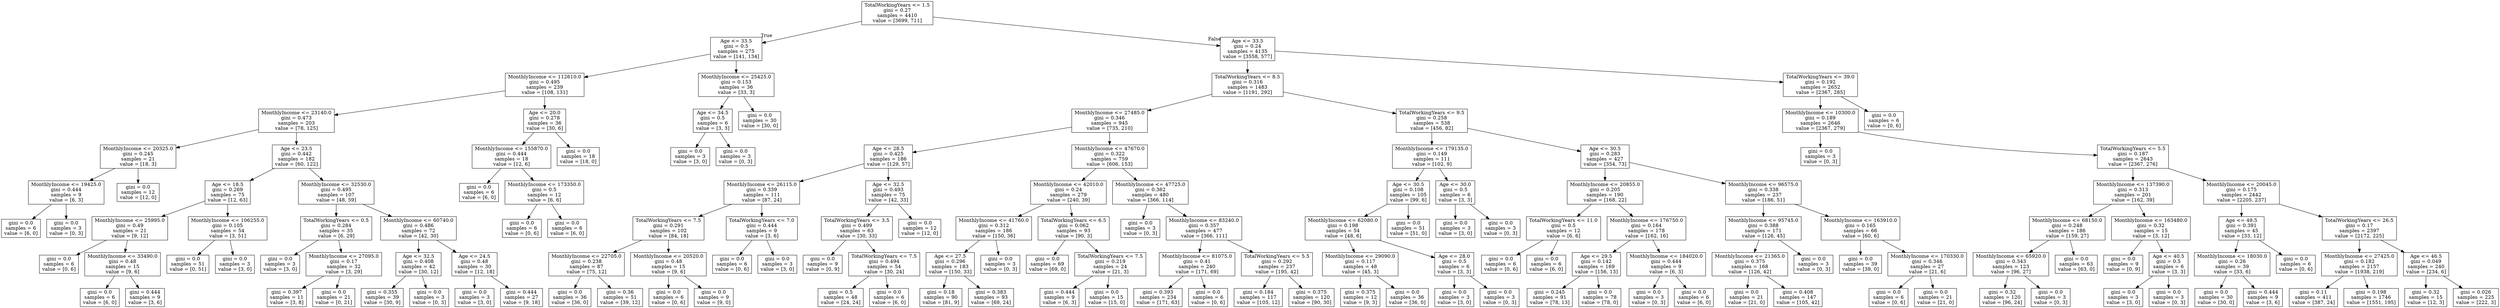 digraph Tree {
node [shape=box] ;
0 [label="TotalWorkingYears <= 1.5\ngini = 0.27\nsamples = 4410\nvalue = [3699, 711]"] ;
1 [label="Age <= 33.5\ngini = 0.5\nsamples = 275\nvalue = [141, 134]"] ;
0 -> 1 [labeldistance=2.5, labelangle=45, headlabel="True"] ;
2 [label="MonthlyIncome <= 112610.0\ngini = 0.495\nsamples = 239\nvalue = [108, 131]"] ;
1 -> 2 ;
3 [label="MonthlyIncome <= 23140.0\ngini = 0.473\nsamples = 203\nvalue = [78, 125]"] ;
2 -> 3 ;
4 [label="MonthlyIncome <= 20325.0\ngini = 0.245\nsamples = 21\nvalue = [18, 3]"] ;
3 -> 4 ;
5 [label="MonthlyIncome <= 19425.0\ngini = 0.444\nsamples = 9\nvalue = [6, 3]"] ;
4 -> 5 ;
6 [label="gini = 0.0\nsamples = 6\nvalue = [6, 0]"] ;
5 -> 6 ;
7 [label="gini = 0.0\nsamples = 3\nvalue = [0, 3]"] ;
5 -> 7 ;
8 [label="gini = 0.0\nsamples = 12\nvalue = [12, 0]"] ;
4 -> 8 ;
9 [label="Age <= 23.5\ngini = 0.442\nsamples = 182\nvalue = [60, 122]"] ;
3 -> 9 ;
10 [label="Age <= 18.5\ngini = 0.269\nsamples = 75\nvalue = [12, 63]"] ;
9 -> 10 ;
11 [label="MonthlyIncome <= 25995.0\ngini = 0.49\nsamples = 21\nvalue = [9, 12]"] ;
10 -> 11 ;
12 [label="gini = 0.0\nsamples = 6\nvalue = [0, 6]"] ;
11 -> 12 ;
13 [label="MonthlyIncome <= 33490.0\ngini = 0.48\nsamples = 15\nvalue = [9, 6]"] ;
11 -> 13 ;
14 [label="gini = 0.0\nsamples = 6\nvalue = [6, 0]"] ;
13 -> 14 ;
15 [label="gini = 0.444\nsamples = 9\nvalue = [3, 6]"] ;
13 -> 15 ;
16 [label="MonthlyIncome <= 106255.0\ngini = 0.105\nsamples = 54\nvalue = [3, 51]"] ;
10 -> 16 ;
17 [label="gini = 0.0\nsamples = 51\nvalue = [0, 51]"] ;
16 -> 17 ;
18 [label="gini = 0.0\nsamples = 3\nvalue = [3, 0]"] ;
16 -> 18 ;
19 [label="MonthlyIncome <= 32530.0\ngini = 0.495\nsamples = 107\nvalue = [48, 59]"] ;
9 -> 19 ;
20 [label="TotalWorkingYears <= 0.5\ngini = 0.284\nsamples = 35\nvalue = [6, 29]"] ;
19 -> 20 ;
21 [label="gini = 0.0\nsamples = 3\nvalue = [3, 0]"] ;
20 -> 21 ;
22 [label="MonthlyIncome <= 27095.0\ngini = 0.17\nsamples = 32\nvalue = [3, 29]"] ;
20 -> 22 ;
23 [label="gini = 0.397\nsamples = 11\nvalue = [3, 8]"] ;
22 -> 23 ;
24 [label="gini = 0.0\nsamples = 21\nvalue = [0, 21]"] ;
22 -> 24 ;
25 [label="MonthlyIncome <= 60740.0\ngini = 0.486\nsamples = 72\nvalue = [42, 30]"] ;
19 -> 25 ;
26 [label="Age <= 32.5\ngini = 0.408\nsamples = 42\nvalue = [30, 12]"] ;
25 -> 26 ;
27 [label="gini = 0.355\nsamples = 39\nvalue = [30, 9]"] ;
26 -> 27 ;
28 [label="gini = 0.0\nsamples = 3\nvalue = [0, 3]"] ;
26 -> 28 ;
29 [label="Age <= 24.5\ngini = 0.48\nsamples = 30\nvalue = [12, 18]"] ;
25 -> 29 ;
30 [label="gini = 0.0\nsamples = 3\nvalue = [3, 0]"] ;
29 -> 30 ;
31 [label="gini = 0.444\nsamples = 27\nvalue = [9, 18]"] ;
29 -> 31 ;
32 [label="Age <= 20.0\ngini = 0.278\nsamples = 36\nvalue = [30, 6]"] ;
2 -> 32 ;
33 [label="MonthlyIncome <= 155870.0\ngini = 0.444\nsamples = 18\nvalue = [12, 6]"] ;
32 -> 33 ;
34 [label="gini = 0.0\nsamples = 6\nvalue = [6, 0]"] ;
33 -> 34 ;
35 [label="MonthlyIncome <= 173350.0\ngini = 0.5\nsamples = 12\nvalue = [6, 6]"] ;
33 -> 35 ;
36 [label="gini = 0.0\nsamples = 6\nvalue = [0, 6]"] ;
35 -> 36 ;
37 [label="gini = 0.0\nsamples = 6\nvalue = [6, 0]"] ;
35 -> 37 ;
38 [label="gini = 0.0\nsamples = 18\nvalue = [18, 0]"] ;
32 -> 38 ;
39 [label="MonthlyIncome <= 25425.0\ngini = 0.153\nsamples = 36\nvalue = [33, 3]"] ;
1 -> 39 ;
40 [label="Age <= 34.5\ngini = 0.5\nsamples = 6\nvalue = [3, 3]"] ;
39 -> 40 ;
41 [label="gini = 0.0\nsamples = 3\nvalue = [3, 0]"] ;
40 -> 41 ;
42 [label="gini = 0.0\nsamples = 3\nvalue = [0, 3]"] ;
40 -> 42 ;
43 [label="gini = 0.0\nsamples = 30\nvalue = [30, 0]"] ;
39 -> 43 ;
44 [label="Age <= 33.5\ngini = 0.24\nsamples = 4135\nvalue = [3558, 577]"] ;
0 -> 44 [labeldistance=2.5, labelangle=-45, headlabel="False"] ;
45 [label="TotalWorkingYears <= 8.5\ngini = 0.316\nsamples = 1483\nvalue = [1191, 292]"] ;
44 -> 45 ;
46 [label="MonthlyIncome <= 27485.0\ngini = 0.346\nsamples = 945\nvalue = [735, 210]"] ;
45 -> 46 ;
47 [label="Age <= 28.5\ngini = 0.425\nsamples = 186\nvalue = [129, 57]"] ;
46 -> 47 ;
48 [label="MonthlyIncome <= 26115.0\ngini = 0.339\nsamples = 111\nvalue = [87, 24]"] ;
47 -> 48 ;
49 [label="TotalWorkingYears <= 7.5\ngini = 0.291\nsamples = 102\nvalue = [84, 18]"] ;
48 -> 49 ;
50 [label="MonthlyIncome <= 22705.0\ngini = 0.238\nsamples = 87\nvalue = [75, 12]"] ;
49 -> 50 ;
51 [label="gini = 0.0\nsamples = 36\nvalue = [36, 0]"] ;
50 -> 51 ;
52 [label="gini = 0.36\nsamples = 51\nvalue = [39, 12]"] ;
50 -> 52 ;
53 [label="MonthlyIncome <= 20520.0\ngini = 0.48\nsamples = 15\nvalue = [9, 6]"] ;
49 -> 53 ;
54 [label="gini = 0.0\nsamples = 6\nvalue = [0, 6]"] ;
53 -> 54 ;
55 [label="gini = 0.0\nsamples = 9\nvalue = [9, 0]"] ;
53 -> 55 ;
56 [label="TotalWorkingYears <= 7.0\ngini = 0.444\nsamples = 9\nvalue = [3, 6]"] ;
48 -> 56 ;
57 [label="gini = 0.0\nsamples = 6\nvalue = [0, 6]"] ;
56 -> 57 ;
58 [label="gini = 0.0\nsamples = 3\nvalue = [3, 0]"] ;
56 -> 58 ;
59 [label="Age <= 32.5\ngini = 0.493\nsamples = 75\nvalue = [42, 33]"] ;
47 -> 59 ;
60 [label="TotalWorkingYears <= 3.5\ngini = 0.499\nsamples = 63\nvalue = [30, 33]"] ;
59 -> 60 ;
61 [label="gini = 0.0\nsamples = 9\nvalue = [0, 9]"] ;
60 -> 61 ;
62 [label="TotalWorkingYears <= 7.5\ngini = 0.494\nsamples = 54\nvalue = [30, 24]"] ;
60 -> 62 ;
63 [label="gini = 0.5\nsamples = 48\nvalue = [24, 24]"] ;
62 -> 63 ;
64 [label="gini = 0.0\nsamples = 6\nvalue = [6, 0]"] ;
62 -> 64 ;
65 [label="gini = 0.0\nsamples = 12\nvalue = [12, 0]"] ;
59 -> 65 ;
66 [label="MonthlyIncome <= 47670.0\ngini = 0.322\nsamples = 759\nvalue = [606, 153]"] ;
46 -> 66 ;
67 [label="MonthlyIncome <= 42010.0\ngini = 0.24\nsamples = 279\nvalue = [240, 39]"] ;
66 -> 67 ;
68 [label="MonthlyIncome <= 41760.0\ngini = 0.312\nsamples = 186\nvalue = [150, 36]"] ;
67 -> 68 ;
69 [label="Age <= 27.5\ngini = 0.296\nsamples = 183\nvalue = [150, 33]"] ;
68 -> 69 ;
70 [label="gini = 0.18\nsamples = 90\nvalue = [81, 9]"] ;
69 -> 70 ;
71 [label="gini = 0.383\nsamples = 93\nvalue = [69, 24]"] ;
69 -> 71 ;
72 [label="gini = 0.0\nsamples = 3\nvalue = [0, 3]"] ;
68 -> 72 ;
73 [label="TotalWorkingYears <= 6.5\ngini = 0.062\nsamples = 93\nvalue = [90, 3]"] ;
67 -> 73 ;
74 [label="gini = 0.0\nsamples = 69\nvalue = [69, 0]"] ;
73 -> 74 ;
75 [label="TotalWorkingYears <= 7.5\ngini = 0.219\nsamples = 24\nvalue = [21, 3]"] ;
73 -> 75 ;
76 [label="gini = 0.444\nsamples = 9\nvalue = [6, 3]"] ;
75 -> 76 ;
77 [label="gini = 0.0\nsamples = 15\nvalue = [15, 0]"] ;
75 -> 77 ;
78 [label="MonthlyIncome <= 47725.0\ngini = 0.362\nsamples = 480\nvalue = [366, 114]"] ;
66 -> 78 ;
79 [label="gini = 0.0\nsamples = 3\nvalue = [0, 3]"] ;
78 -> 79 ;
80 [label="MonthlyIncome <= 83240.0\ngini = 0.357\nsamples = 477\nvalue = [366, 111]"] ;
78 -> 80 ;
81 [label="MonthlyIncome <= 81075.0\ngini = 0.41\nsamples = 240\nvalue = [171, 69]"] ;
80 -> 81 ;
82 [label="gini = 0.393\nsamples = 234\nvalue = [171, 63]"] ;
81 -> 82 ;
83 [label="gini = 0.0\nsamples = 6\nvalue = [0, 6]"] ;
81 -> 83 ;
84 [label="TotalWorkingYears <= 5.5\ngini = 0.292\nsamples = 237\nvalue = [195, 42]"] ;
80 -> 84 ;
85 [label="gini = 0.184\nsamples = 117\nvalue = [105, 12]"] ;
84 -> 85 ;
86 [label="gini = 0.375\nsamples = 120\nvalue = [90, 30]"] ;
84 -> 86 ;
87 [label="TotalWorkingYears <= 9.5\ngini = 0.258\nsamples = 538\nvalue = [456, 82]"] ;
45 -> 87 ;
88 [label="MonthlyIncome <= 179135.0\ngini = 0.149\nsamples = 111\nvalue = [102, 9]"] ;
87 -> 88 ;
89 [label="Age <= 30.5\ngini = 0.108\nsamples = 105\nvalue = [99, 6]"] ;
88 -> 89 ;
90 [label="MonthlyIncome <= 62080.0\ngini = 0.198\nsamples = 54\nvalue = [48, 6]"] ;
89 -> 90 ;
91 [label="MonthlyIncome <= 29090.0\ngini = 0.117\nsamples = 48\nvalue = [45, 3]"] ;
90 -> 91 ;
92 [label="gini = 0.375\nsamples = 12\nvalue = [9, 3]"] ;
91 -> 92 ;
93 [label="gini = 0.0\nsamples = 36\nvalue = [36, 0]"] ;
91 -> 93 ;
94 [label="Age <= 28.0\ngini = 0.5\nsamples = 6\nvalue = [3, 3]"] ;
90 -> 94 ;
95 [label="gini = 0.0\nsamples = 3\nvalue = [3, 0]"] ;
94 -> 95 ;
96 [label="gini = 0.0\nsamples = 3\nvalue = [0, 3]"] ;
94 -> 96 ;
97 [label="gini = 0.0\nsamples = 51\nvalue = [51, 0]"] ;
89 -> 97 ;
98 [label="Age <= 30.0\ngini = 0.5\nsamples = 6\nvalue = [3, 3]"] ;
88 -> 98 ;
99 [label="gini = 0.0\nsamples = 3\nvalue = [3, 0]"] ;
98 -> 99 ;
100 [label="gini = 0.0\nsamples = 3\nvalue = [0, 3]"] ;
98 -> 100 ;
101 [label="Age <= 30.5\ngini = 0.283\nsamples = 427\nvalue = [354, 73]"] ;
87 -> 101 ;
102 [label="MonthlyIncome <= 20855.0\ngini = 0.205\nsamples = 190\nvalue = [168, 22]"] ;
101 -> 102 ;
103 [label="TotalWorkingYears <= 11.0\ngini = 0.5\nsamples = 12\nvalue = [6, 6]"] ;
102 -> 103 ;
104 [label="gini = 0.0\nsamples = 6\nvalue = [0, 6]"] ;
103 -> 104 ;
105 [label="gini = 0.0\nsamples = 6\nvalue = [6, 0]"] ;
103 -> 105 ;
106 [label="MonthlyIncome <= 176750.0\ngini = 0.164\nsamples = 178\nvalue = [162, 16]"] ;
102 -> 106 ;
107 [label="Age <= 29.5\ngini = 0.142\nsamples = 169\nvalue = [156, 13]"] ;
106 -> 107 ;
108 [label="gini = 0.245\nsamples = 91\nvalue = [78, 13]"] ;
107 -> 108 ;
109 [label="gini = 0.0\nsamples = 78\nvalue = [78, 0]"] ;
107 -> 109 ;
110 [label="MonthlyIncome <= 184020.0\ngini = 0.444\nsamples = 9\nvalue = [6, 3]"] ;
106 -> 110 ;
111 [label="gini = 0.0\nsamples = 3\nvalue = [0, 3]"] ;
110 -> 111 ;
112 [label="gini = 0.0\nsamples = 6\nvalue = [6, 0]"] ;
110 -> 112 ;
113 [label="MonthlyIncome <= 96575.0\ngini = 0.338\nsamples = 237\nvalue = [186, 51]"] ;
101 -> 113 ;
114 [label="MonthlyIncome <= 95745.0\ngini = 0.388\nsamples = 171\nvalue = [126, 45]"] ;
113 -> 114 ;
115 [label="MonthlyIncome <= 21365.0\ngini = 0.375\nsamples = 168\nvalue = [126, 42]"] ;
114 -> 115 ;
116 [label="gini = 0.0\nsamples = 21\nvalue = [21, 0]"] ;
115 -> 116 ;
117 [label="gini = 0.408\nsamples = 147\nvalue = [105, 42]"] ;
115 -> 117 ;
118 [label="gini = 0.0\nsamples = 3\nvalue = [0, 3]"] ;
114 -> 118 ;
119 [label="MonthlyIncome <= 163910.0\ngini = 0.165\nsamples = 66\nvalue = [60, 6]"] ;
113 -> 119 ;
120 [label="gini = 0.0\nsamples = 39\nvalue = [39, 0]"] ;
119 -> 120 ;
121 [label="MonthlyIncome <= 170330.0\ngini = 0.346\nsamples = 27\nvalue = [21, 6]"] ;
119 -> 121 ;
122 [label="gini = 0.0\nsamples = 6\nvalue = [0, 6]"] ;
121 -> 122 ;
123 [label="gini = 0.0\nsamples = 21\nvalue = [21, 0]"] ;
121 -> 123 ;
124 [label="TotalWorkingYears <= 39.0\ngini = 0.192\nsamples = 2652\nvalue = [2367, 285]"] ;
44 -> 124 ;
125 [label="MonthlyIncome <= 10300.0\ngini = 0.189\nsamples = 2646\nvalue = [2367, 279]"] ;
124 -> 125 ;
126 [label="gini = 0.0\nsamples = 3\nvalue = [0, 3]"] ;
125 -> 126 ;
127 [label="TotalWorkingYears <= 5.5\ngini = 0.187\nsamples = 2643\nvalue = [2367, 276]"] ;
125 -> 127 ;
128 [label="MonthlyIncome <= 137390.0\ngini = 0.313\nsamples = 201\nvalue = [162, 39]"] ;
127 -> 128 ;
129 [label="MonthlyIncome <= 68150.0\ngini = 0.248\nsamples = 186\nvalue = [159, 27]"] ;
128 -> 129 ;
130 [label="MonthlyIncome <= 65920.0\ngini = 0.343\nsamples = 123\nvalue = [96, 27]"] ;
129 -> 130 ;
131 [label="gini = 0.32\nsamples = 120\nvalue = [96, 24]"] ;
130 -> 131 ;
132 [label="gini = 0.0\nsamples = 3\nvalue = [0, 3]"] ;
130 -> 132 ;
133 [label="gini = 0.0\nsamples = 63\nvalue = [63, 0]"] ;
129 -> 133 ;
134 [label="MonthlyIncome <= 163480.0\ngini = 0.32\nsamples = 15\nvalue = [3, 12]"] ;
128 -> 134 ;
135 [label="gini = 0.0\nsamples = 9\nvalue = [0, 9]"] ;
134 -> 135 ;
136 [label="Age <= 40.5\ngini = 0.5\nsamples = 6\nvalue = [3, 3]"] ;
134 -> 136 ;
137 [label="gini = 0.0\nsamples = 3\nvalue = [3, 0]"] ;
136 -> 137 ;
138 [label="gini = 0.0\nsamples = 3\nvalue = [0, 3]"] ;
136 -> 138 ;
139 [label="MonthlyIncome <= 20045.0\ngini = 0.175\nsamples = 2442\nvalue = [2205, 237]"] ;
127 -> 139 ;
140 [label="Age <= 49.5\ngini = 0.391\nsamples = 45\nvalue = [33, 12]"] ;
139 -> 140 ;
141 [label="MonthlyIncome <= 18030.0\ngini = 0.26\nsamples = 39\nvalue = [33, 6]"] ;
140 -> 141 ;
142 [label="gini = 0.0\nsamples = 30\nvalue = [30, 0]"] ;
141 -> 142 ;
143 [label="gini = 0.444\nsamples = 9\nvalue = [3, 6]"] ;
141 -> 143 ;
144 [label="gini = 0.0\nsamples = 6\nvalue = [0, 6]"] ;
140 -> 144 ;
145 [label="TotalWorkingYears <= 26.5\ngini = 0.17\nsamples = 2397\nvalue = [2172, 225]"] ;
139 -> 145 ;
146 [label="MonthlyIncome <= 27425.0\ngini = 0.182\nsamples = 2157\nvalue = [1938, 219]"] ;
145 -> 146 ;
147 [label="gini = 0.11\nsamples = 411\nvalue = [387, 24]"] ;
146 -> 147 ;
148 [label="gini = 0.198\nsamples = 1746\nvalue = [1551, 195]"] ;
146 -> 148 ;
149 [label="Age <= 46.5\ngini = 0.049\nsamples = 240\nvalue = [234, 6]"] ;
145 -> 149 ;
150 [label="gini = 0.32\nsamples = 15\nvalue = [12, 3]"] ;
149 -> 150 ;
151 [label="gini = 0.026\nsamples = 225\nvalue = [222, 3]"] ;
149 -> 151 ;
152 [label="gini = 0.0\nsamples = 6\nvalue = [0, 6]"] ;
124 -> 152 ;
}